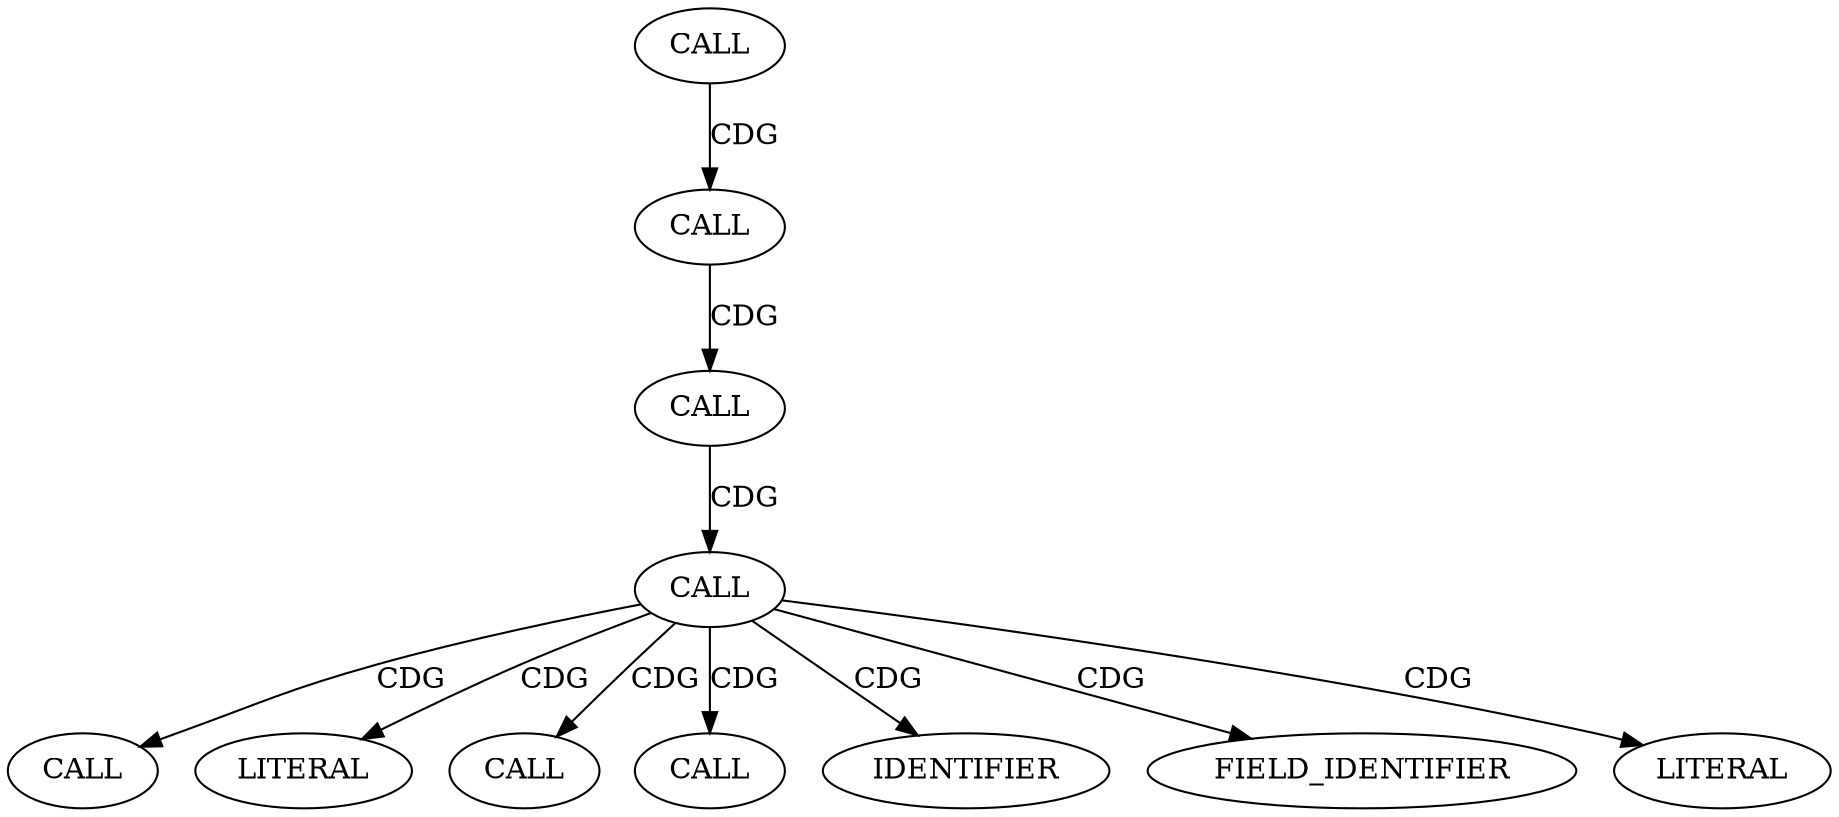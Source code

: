 strict digraph "" {
	node [label="\N"];
	1508	[ARGUMENT_INDEX=-1,
		CODE="desc->fd_seg_cnt < 1 ||
	    desc->fd_seg_cnt > CEPH_FRAME_MAX_SEGMENT_COUNT",
		COLUMN_NUMBER=6,
		DISPATCH_TYPE=STATIC_DISPATCH,
		LINE_NUMBER=513,
		METHOD_FULL_NAME="<operator>.logicalOr",
		NAME="<operator>.logicalOr",
		ORDER=1,
		TYPE_FULL_NAME="<empty>",
		filename="file_code_old-a282a2f-decode_preamble-533.c",
		label=CALL];
	1560	[ARGUMENT_INDEX=-1,
		CODE="!desc->fd_lens[desc->fd_seg_cnt - 1]",
		COLUMN_NUMBER=6,
		DISPATCH_TYPE=STATIC_DISPATCH,
		LINE_NUMBER=527,
		METHOD_FULL_NAME="<operator>.logicalNot",
		NAME="<operator>.logicalNot",
		ORDER=1,
		TYPE_FULL_NAME="<empty>",
		filename="file_code_old-a282a2f-decode_preamble-533.c",
		label=CALL];
	1508 -> 1560	[label=CDG];
	1577	[ARGUMENT_INDEX=-1,
		CODE="desc->fd_lens[0] > CEPH_MSG_MAX_CONTROL_LEN",
		COLUMN_NUMBER=6,
		DISPATCH_TYPE=STATIC_DISPATCH,
		LINE_NUMBER=532,
		METHOD_FULL_NAME="<operator>.greaterThan",
		NAME="<operator>.greaterThan",
		ORDER=1,
		TYPE_FULL_NAME="<empty>",
		filename="file_code_old-a282a2f-decode_preamble-533.c",
		label=CALL];
	1560 -> 1577	[label=CDG];
	1585	[ARGUMENT_INDEX=-1,
		CODE="pr_err(\"control segment too big %d\\n\", desc->fd_lens[0])",
		COLUMN_NUMBER=3,
		DISPATCH_TYPE=STATIC_DISPATCH,
		LINE_NUMBER=533,
		METHOD_FULL_NAME=pr_err,
		NAME=pr_err,
		ORDER=1,
		TYPE_FULL_NAME="<empty>",
		filename="file_code_old-a282a2f-decode_preamble-533.c",
		label=CALL];
	1577 -> 1585	[label=CDG];
	1586	[ARGUMENT_INDEX=1,
		CODE="\"control segment too big %d\\n\"",
		COLUMN_NUMBER=10,
		LINE_NUMBER=533,
		ORDER=1,
		TYPE_FULL_NAME=char,
		filename="file_code_old-a282a2f-decode_preamble-533.c",
		label=LITERAL];
	1577 -> 1586	[label=CDG];
	1587	[ARGUMENT_INDEX=2,
		CODE="desc->fd_lens[0]",
		COLUMN_NUMBER=42,
		DISPATCH_TYPE=STATIC_DISPATCH,
		LINE_NUMBER=533,
		METHOD_FULL_NAME="<operator>.indirectIndexAccess",
		NAME="<operator>.indirectIndexAccess",
		ORDER=2,
		TYPE_FULL_NAME="<empty>",
		filename="file_code_old-a282a2f-decode_preamble-533.c",
		label=CALL];
	1577 -> 1587	[label=CDG];
	1588	[ARGUMENT_INDEX=1,
		CODE="desc->fd_lens",
		COLUMN_NUMBER=42,
		DISPATCH_TYPE=STATIC_DISPATCH,
		LINE_NUMBER=533,
		METHOD_FULL_NAME="<operator>.indirectFieldAccess",
		NAME="<operator>.indirectFieldAccess",
		ORDER=1,
		TYPE_FULL_NAME="<empty>",
		filename="file_code_old-a282a2f-decode_preamble-533.c",
		label=CALL];
	1577 -> 1588	[label=CDG];
	1589	[ARGUMENT_INDEX=1,
		CODE=desc,
		COLUMN_NUMBER=42,
		LINE_NUMBER=533,
		NAME=desc,
		ORDER=1,
		TYPE_FULL_NAME="ceph_frame_desc*",
		filename="file_code_old-a282a2f-decode_preamble-533.c",
		label=IDENTIFIER];
	1577 -> 1589	[label=CDG];
	1590	[ARGUMENT_INDEX=2,
		CANONICAL_NAME=fd_lens,
		CODE=fd_lens,
		COLUMN_NUMBER=42,
		LINE_NUMBER=533,
		ORDER=2,
		filename="file_code_old-a282a2f-decode_preamble-533.c",
		label=FIELD_IDENTIFIER];
	1577 -> 1590	[label=CDG];
	1591	[ARGUMENT_INDEX=2,
		CODE=0,
		COLUMN_NUMBER=56,
		LINE_NUMBER=533,
		ORDER=2,
		TYPE_FULL_NAME=int,
		filename="file_code_old-a282a2f-decode_preamble-533.c",
		label=LITERAL];
	1577 -> 1591	[label=CDG];
	1476	[ARGUMENT_INDEX=-1,
		CODE="crc != expected_crc",
		COLUMN_NUMBER=6,
		DISPATCH_TYPE=STATIC_DISPATCH,
		LINE_NUMBER=503,
		METHOD_FULL_NAME="<operator>.notEquals",
		NAME="<operator>.notEquals",
		ORDER=1,
		TYPE_FULL_NAME="<empty>",
		filename="file_code_old-a282a2f-decode_preamble-533.c",
		label=CALL];
	1476 -> 1508	[label=CDG];
}
